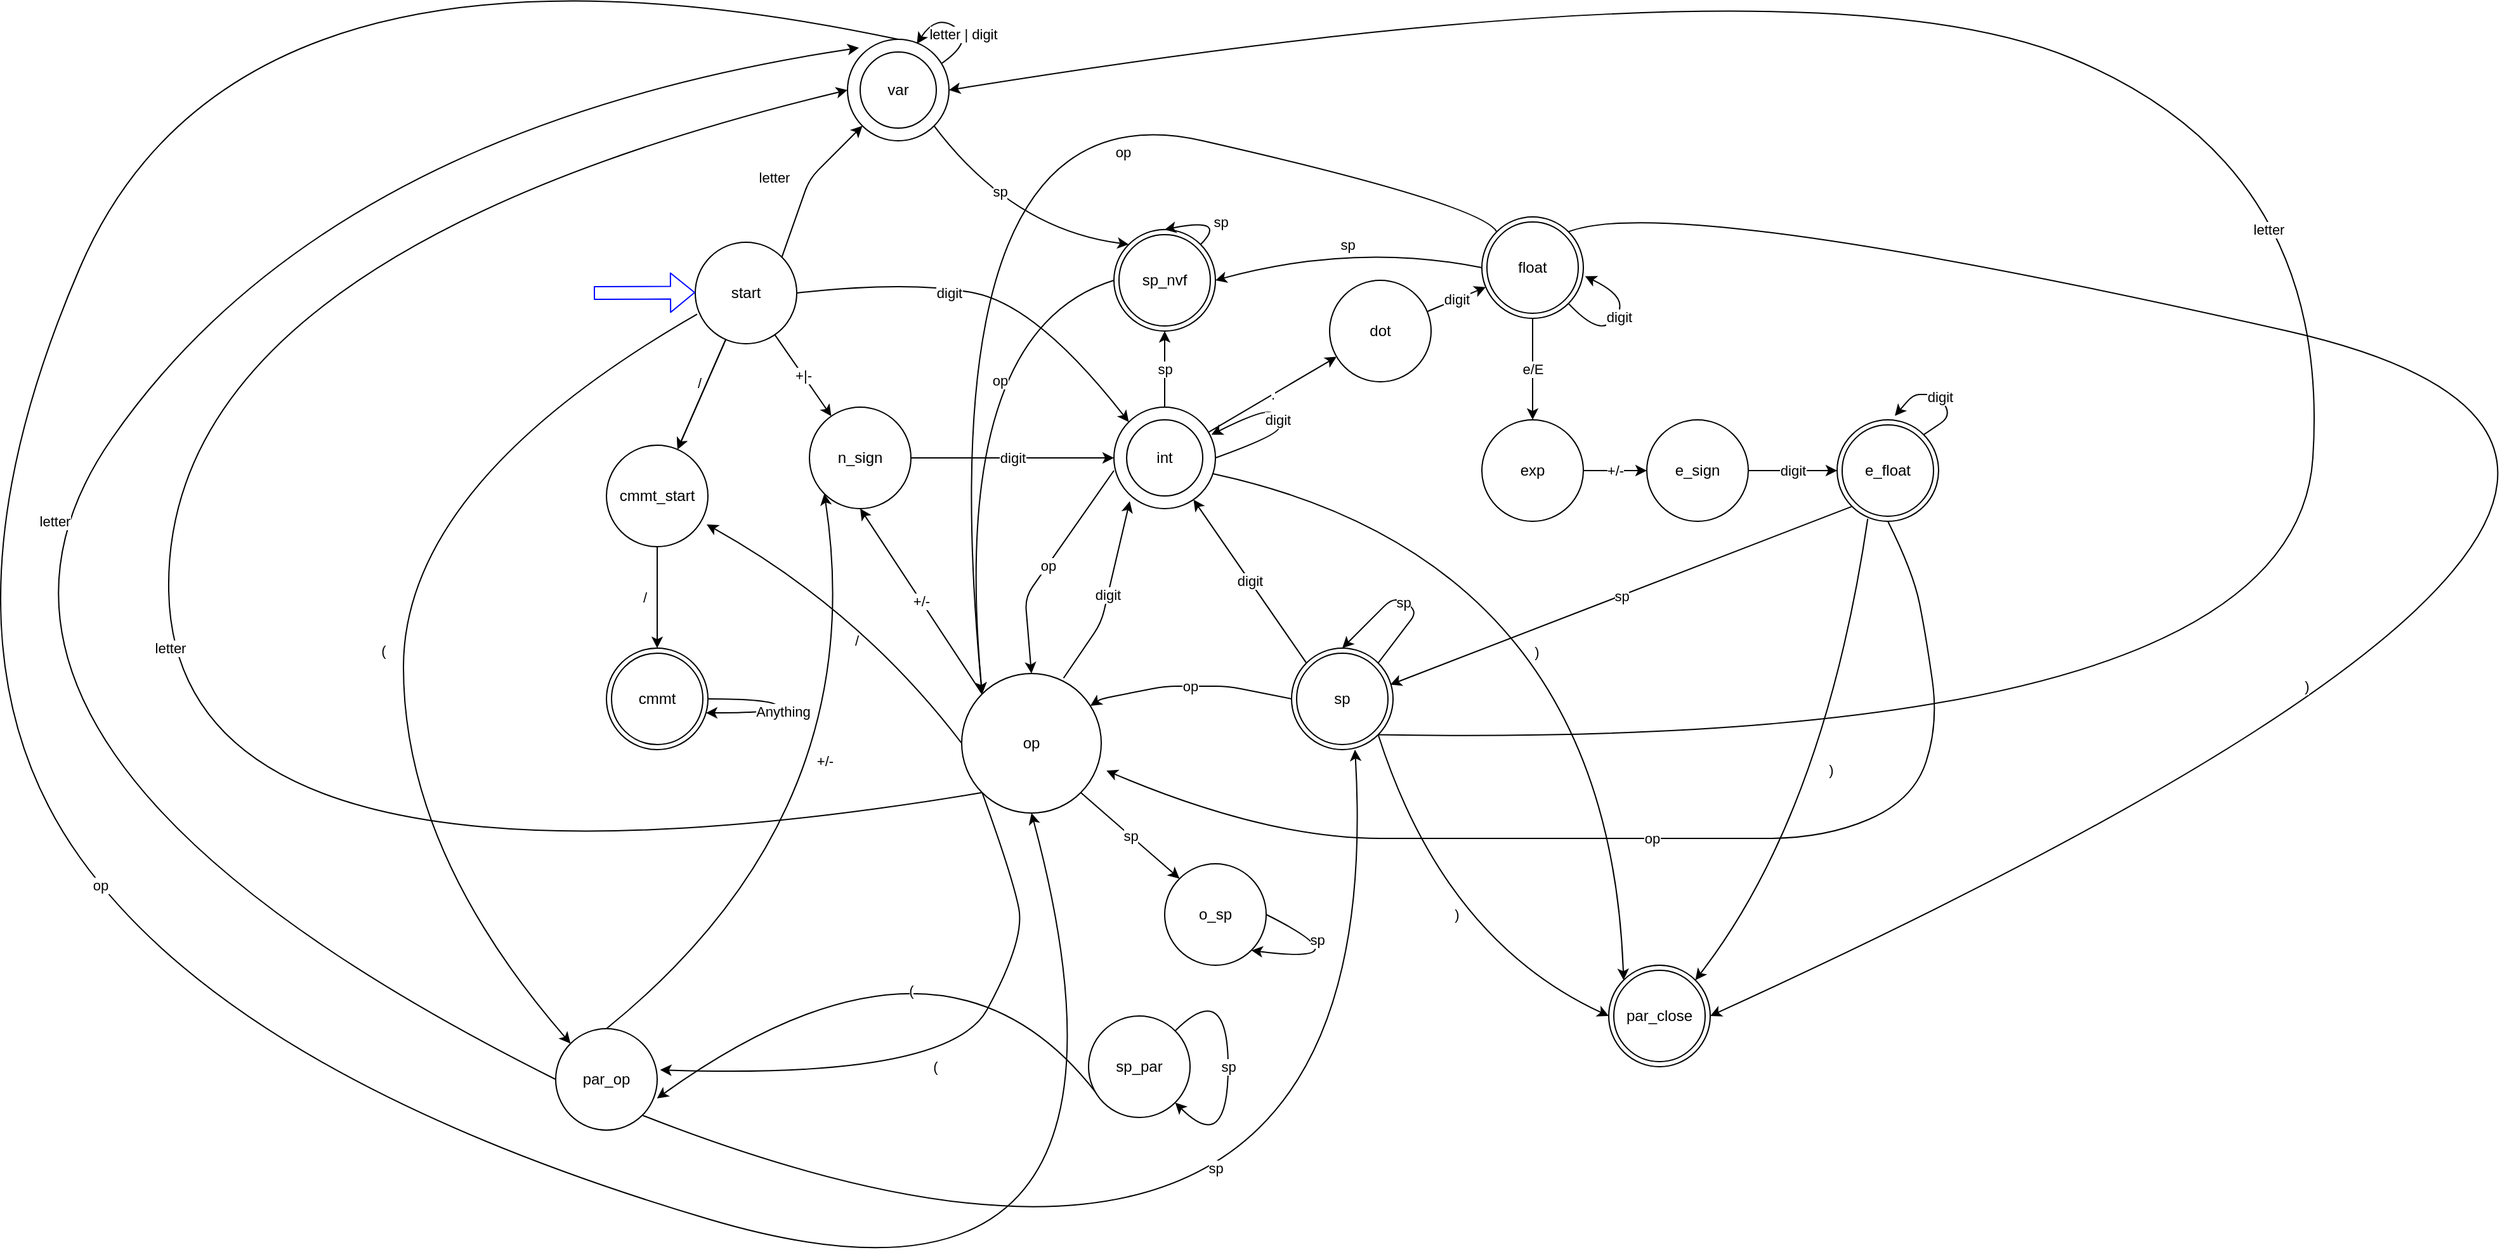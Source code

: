 <mxfile>
    <diagram id="0wO5liZ9OR7lbL87WMWF" name="Page-1">
        <mxGraphModel dx="1876" dy="766" grid="1" gridSize="10" guides="1" tooltips="1" connect="1" arrows="1" fold="1" page="1" pageScale="1" pageWidth="1169" pageHeight="827" math="0" shadow="0">
            <root>
                <mxCell id="0"/>
                <mxCell id="1" parent="0"/>
                <mxCell id="23" value="/" style="edgeStyle=none;html=1;" parent="1" source="2" target="22" edge="1">
                    <mxGeometry x="-0.156" y="-5" relative="1" as="geometry">
                        <mxPoint as="offset"/>
                    </mxGeometry>
                </mxCell>
                <mxCell id="41" value="letter" style="edgeStyle=none;html=1;exitX=1;exitY=0;exitDx=0;exitDy=0;entryX=0;entryY=1;entryDx=0;entryDy=0;strokeColor=default;" parent="1" source="2" target="3" edge="1">
                    <mxGeometry x="-0.102" y="26" relative="1" as="geometry">
                        <Array as="points">
                            <mxPoint x="200" y="450"/>
                        </Array>
                        <mxPoint y="-1" as="offset"/>
                    </mxGeometry>
                </mxCell>
                <mxCell id="51" value="" style="edgeStyle=none;html=1;" parent="1" source="2" target="22" edge="1">
                    <mxGeometry relative="1" as="geometry"/>
                </mxCell>
                <mxCell id="53" value="+|-" style="edgeStyle=none;html=1;" parent="1" source="2" target="52" edge="1">
                    <mxGeometry relative="1" as="geometry"/>
                </mxCell>
                <mxCell id="2" value="start" style="ellipse;whiteSpace=wrap;html=1;aspect=fixed;" parent="1" vertex="1">
                    <mxGeometry x="110" y="500" width="80" height="80" as="geometry"/>
                </mxCell>
                <mxCell id="188" value="sp" style="edgeStyle=none;html=1;exitX=1;exitY=1;exitDx=0;exitDy=0;entryX=0;entryY=0;entryDx=0;entryDy=0;curved=1;" edge="1" parent="1" source="3" target="179">
                    <mxGeometry x="-0.257" y="10" relative="1" as="geometry">
                        <Array as="points">
                            <mxPoint x="360" y="490"/>
                        </Array>
                        <mxPoint as="offset"/>
                    </mxGeometry>
                </mxCell>
                <mxCell id="190" value="op" style="edgeStyle=none;curved=1;html=1;exitX=0.5;exitY=0;exitDx=0;exitDy=0;entryX=0.5;entryY=1;entryDx=0;entryDy=0;" edge="1" parent="1" source="3" target="29">
                    <mxGeometry relative="1" as="geometry">
                        <Array as="points">
                            <mxPoint x="-250" y="230"/>
                            <mxPoint x="-500" y="810"/>
                            <mxPoint x="-250" y="1160"/>
                            <mxPoint x="490" y="1380"/>
                        </Array>
                    </mxGeometry>
                </mxCell>
                <mxCell id="3" value="" style="ellipse;whiteSpace=wrap;html=1;aspect=fixed;" parent="1" vertex="1">
                    <mxGeometry x="230" y="340" width="80" height="80" as="geometry"/>
                </mxCell>
                <mxCell id="4" value="var" style="ellipse;whiteSpace=wrap;html=1;aspect=fixed;" parent="1" vertex="1">
                    <mxGeometry x="240" y="350" width="60" height="60" as="geometry"/>
                </mxCell>
                <mxCell id="34" value="." style="edgeStyle=none;html=1;" parent="1" source="10" target="33" edge="1">
                    <mxGeometry relative="1" as="geometry"/>
                </mxCell>
                <mxCell id="168" style="edgeStyle=none;curved=1;html=1;exitX=0.976;exitY=0.656;exitDx=0;exitDy=0;entryX=0;entryY=0;entryDx=0;entryDy=0;exitPerimeter=0;" parent="1" source="10" target="174" edge="1">
                    <mxGeometry relative="1" as="geometry">
                        <Array as="points">
                            <mxPoint x="830" y="750"/>
                        </Array>
                        <mxPoint x="841.716" y="1081.716" as="targetPoint"/>
                    </mxGeometry>
                </mxCell>
                <mxCell id="170" value=")" style="edgeLabel;html=1;align=center;verticalAlign=middle;resizable=0;points=[];" parent="168" connectable="0" vertex="1">
                    <mxGeometry x="0.185" y="-71" relative="1" as="geometry">
                        <mxPoint x="11" y="3" as="offset"/>
                    </mxGeometry>
                </mxCell>
                <mxCell id="181" value="sp" style="edgeStyle=none;curved=1;html=1;exitX=0.5;exitY=0;exitDx=0;exitDy=0;entryX=0.5;entryY=1;entryDx=0;entryDy=0;strokeColor=default;" parent="1" source="10" target="179" edge="1">
                    <mxGeometry relative="1" as="geometry"/>
                </mxCell>
                <mxCell id="10" value="" style="ellipse;whiteSpace=wrap;html=1;aspect=fixed;" parent="1" vertex="1">
                    <mxGeometry x="440" y="630" width="80" height="80" as="geometry"/>
                </mxCell>
                <mxCell id="32" value="op" style="edgeStyle=none;html=1;entryX=0.5;entryY=0;entryDx=0;entryDy=0;exitX=0;exitY=0.625;exitDx=0;exitDy=0;exitPerimeter=0;" parent="1" source="10" target="29" edge="1">
                    <mxGeometry relative="1" as="geometry">
                        <mxPoint x="480" y="780" as="targetPoint"/>
                        <Array as="points">
                            <mxPoint x="370" y="780"/>
                        </Array>
                    </mxGeometry>
                </mxCell>
                <mxCell id="11" value="int" style="ellipse;whiteSpace=wrap;html=1;aspect=fixed;" parent="1" vertex="1">
                    <mxGeometry x="450" y="640" width="60" height="60" as="geometry"/>
                </mxCell>
                <mxCell id="15" value="" style="curved=1;endArrow=classic;html=1;entryX=0.96;entryY=0.272;entryDx=0;entryDy=0;entryPerimeter=0;exitX=1;exitY=0.5;exitDx=0;exitDy=0;" parent="1" source="10" target="10" edge="1">
                    <mxGeometry width="50" height="50" relative="1" as="geometry">
                        <mxPoint x="510" y="690" as="sourcePoint"/>
                        <mxPoint x="630" y="700" as="targetPoint"/>
                        <Array as="points">
                            <mxPoint x="570" y="652"/>
                            <mxPoint x="570" y="640"/>
                            <mxPoint x="560" y="630"/>
                        </Array>
                    </mxGeometry>
                </mxCell>
                <mxCell id="17" value="digit" style="edgeLabel;html=1;align=center;verticalAlign=middle;resizable=0;points=[];" parent="15" connectable="0" vertex="1">
                    <mxGeometry x="0.041" y="1" relative="1" as="geometry">
                        <mxPoint as="offset"/>
                    </mxGeometry>
                </mxCell>
                <mxCell id="18" value="" style="curved=1;endArrow=classic;html=1;entryX=0.683;entryY=0.045;entryDx=0;entryDy=0;exitX=0.925;exitY=0.239;exitDx=0;exitDy=0;exitPerimeter=0;entryPerimeter=0;" parent="1" source="3" target="3" edge="1">
                    <mxGeometry width="50" height="50" relative="1" as="geometry">
                        <mxPoint x="311.453" y="354.713" as="sourcePoint"/>
                        <mxPoint x="320.0" y="330.0" as="targetPoint"/>
                        <Array as="points">
                            <mxPoint x="330" y="341"/>
                            <mxPoint x="300" y="320"/>
                        </Array>
                    </mxGeometry>
                </mxCell>
                <mxCell id="19" value="letter | digit" style="edgeLabel;html=1;align=center;verticalAlign=middle;resizable=0;points=[];" parent="18" connectable="0" vertex="1">
                    <mxGeometry x="0.041" y="1" relative="1" as="geometry">
                        <mxPoint x="6" y="4" as="offset"/>
                    </mxGeometry>
                </mxCell>
                <mxCell id="25" value="/" style="edgeStyle=none;html=1;entryX=0.5;entryY=0;entryDx=0;entryDy=0;" parent="1" source="22" target="147" edge="1">
                    <mxGeometry y="-10" relative="1" as="geometry">
                        <mxPoint as="offset"/>
                        <mxPoint x="80" y="820" as="targetPoint"/>
                    </mxGeometry>
                </mxCell>
                <mxCell id="82" value="(" style="edgeStyle=none;html=1;exitX=0.019;exitY=0.708;exitDx=0;exitDy=0;entryX=0;entryY=0;entryDx=0;entryDy=0;curved=1;exitPerimeter=0;" parent="1" source="2" target="80" edge="1">
                    <mxGeometry x="0.052" y="-16" relative="1" as="geometry">
                        <mxPoint as="offset"/>
                        <Array as="points">
                            <mxPoint x="-120" y="690"/>
                            <mxPoint x="-120" y="980"/>
                        </Array>
                    </mxGeometry>
                </mxCell>
                <mxCell id="22" value="cmmt_start" style="ellipse;whiteSpace=wrap;html=1;aspect=fixed;" parent="1" vertex="1">
                    <mxGeometry x="40" y="660" width="80" height="80" as="geometry"/>
                </mxCell>
                <mxCell id="43" value="digit" style="edgeStyle=none;html=1;exitX=0.73;exitY=0.033;exitDx=0;exitDy=0;exitPerimeter=0;entryX=0.156;entryY=0.927;entryDx=0;entryDy=0;entryPerimeter=0;" parent="1" source="29" target="10" edge="1">
                    <mxGeometry relative="1" as="geometry">
                        <mxPoint x="480" y="710.0" as="targetPoint"/>
                        <Array as="points">
                            <mxPoint x="430" y="800"/>
                        </Array>
                    </mxGeometry>
                </mxCell>
                <mxCell id="79" value="+/-" style="edgeStyle=none;html=1;exitX=0;exitY=0;exitDx=0;exitDy=0;entryX=0.5;entryY=1;entryDx=0;entryDy=0;" parent="1" source="29" target="52" edge="1">
                    <mxGeometry relative="1" as="geometry"/>
                </mxCell>
                <mxCell id="85" value="(" style="edgeStyle=none;html=1;exitX=0;exitY=1;exitDx=0;exitDy=0;entryX=1.029;entryY=0.406;entryDx=0;entryDy=0;curved=1;entryPerimeter=0;" parent="1" source="29" target="80" edge="1">
                    <mxGeometry x="0.024" y="-15" relative="1" as="geometry">
                        <Array as="points">
                            <mxPoint x="360" y="1000"/>
                            <mxPoint x="370" y="1050"/>
                            <mxPoint x="310" y="1160"/>
                        </Array>
                        <mxPoint as="offset"/>
                    </mxGeometry>
                </mxCell>
                <mxCell id="149" value="/" style="edgeStyle=none;curved=1;html=1;exitX=0;exitY=0.5;exitDx=0;exitDy=0;entryX=0.988;entryY=0.781;entryDx=0;entryDy=0;strokeColor=default;entryPerimeter=0;" parent="1" source="29" target="22" edge="1">
                    <mxGeometry x="-0.155" y="17" relative="1" as="geometry">
                        <Array as="points">
                            <mxPoint x="240" y="790"/>
                        </Array>
                        <mxPoint as="offset"/>
                    </mxGeometry>
                </mxCell>
                <mxCell id="154" value="sp" style="edgeStyle=none;curved=1;html=1;exitX=1;exitY=1;exitDx=0;exitDy=0;entryX=0;entryY=0;entryDx=0;entryDy=0;" parent="1" source="29" target="191" edge="1">
                    <mxGeometry relative="1" as="geometry">
                        <mxPoint x="490" y="1000" as="targetPoint"/>
                    </mxGeometry>
                </mxCell>
                <mxCell id="155" value="letter" style="edgeStyle=none;html=1;exitX=0;exitY=1;exitDx=0;exitDy=0;entryX=0;entryY=0.5;entryDx=0;entryDy=0;curved=1;" parent="1" source="29" target="3" edge="1">
                    <mxGeometry relative="1" as="geometry">
                        <mxPoint x="260" y="490" as="targetPoint"/>
                        <Array as="points">
                            <mxPoint x="-300" y="1040"/>
                            <mxPoint x="-310" y="510"/>
                        </Array>
                    </mxGeometry>
                </mxCell>
                <mxCell id="29" value="op" style="ellipse;whiteSpace=wrap;html=1;aspect=fixed;" parent="1" vertex="1">
                    <mxGeometry x="320" y="840" width="110" height="110" as="geometry"/>
                </mxCell>
                <mxCell id="36" value="digit" style="edgeStyle=none;html=1;" parent="1" source="33" target="63" edge="1">
                    <mxGeometry relative="1" as="geometry">
                        <mxPoint x="730.0" y="530.0" as="targetPoint"/>
                    </mxGeometry>
                </mxCell>
                <mxCell id="33" value="dot" style="ellipse;whiteSpace=wrap;html=1;aspect=fixed;" parent="1" vertex="1">
                    <mxGeometry x="610" y="530" width="80" height="80" as="geometry"/>
                </mxCell>
                <mxCell id="37" value="" style="curved=1;endArrow=classic;html=1;entryX=1.017;entryY=0.585;entryDx=0;entryDy=0;exitX=1;exitY=1;exitDx=0;exitDy=0;entryPerimeter=0;" parent="1" source="63" target="63" edge="1">
                    <mxGeometry width="50" height="50" relative="1" as="geometry">
                        <mxPoint x="800.005" y="554.988" as="sourcePoint"/>
                        <mxPoint x="808.77" y="530" as="targetPoint"/>
                        <Array as="points">
                            <mxPoint x="818.77" y="570"/>
                            <mxPoint x="838.77" y="560"/>
                            <mxPoint x="838.77" y="540"/>
                        </Array>
                    </mxGeometry>
                </mxCell>
                <mxCell id="38" value="digit" style="edgeLabel;html=1;align=center;verticalAlign=middle;resizable=0;points=[];" parent="37" connectable="0" vertex="1">
                    <mxGeometry x="0.041" y="1" relative="1" as="geometry">
                        <mxPoint as="offset"/>
                    </mxGeometry>
                </mxCell>
                <mxCell id="44" value="digit" style="curved=1;endArrow=classic;html=1;exitX=1;exitY=0.5;exitDx=0;exitDy=0;entryX=0;entryY=0;entryDx=0;entryDy=0;" parent="1" source="2" target="10" edge="1">
                    <mxGeometry x="-0.21" y="-4" width="50" height="50" relative="1" as="geometry">
                        <mxPoint x="350" y="540" as="sourcePoint"/>
                        <mxPoint x="400" y="490" as="targetPoint"/>
                        <Array as="points">
                            <mxPoint x="280" y="530"/>
                            <mxPoint x="380" y="550"/>
                        </Array>
                        <mxPoint as="offset"/>
                    </mxGeometry>
                </mxCell>
                <mxCell id="54" value="digit" style="edgeStyle=none;html=1;exitX=1;exitY=0.5;exitDx=0;exitDy=0;entryX=0;entryY=0.5;entryDx=0;entryDy=0;" parent="1" source="52" target="10" edge="1">
                    <mxGeometry relative="1" as="geometry"/>
                </mxCell>
                <mxCell id="52" value="n_sign" style="ellipse;whiteSpace=wrap;html=1;aspect=fixed;" parent="1" vertex="1">
                    <mxGeometry x="200" y="630" width="80" height="80" as="geometry"/>
                </mxCell>
                <mxCell id="62" value="op" style="edgeStyle=none;html=1;exitX=0;exitY=0.5;exitDx=0;exitDy=0;" parent="1" source="57" target="29" edge="1">
                    <mxGeometry relative="1" as="geometry">
                        <Array as="points">
                            <mxPoint x="530" y="850"/>
                            <mxPoint x="480" y="850"/>
                            <mxPoint x="430" y="860"/>
                        </Array>
                    </mxGeometry>
                </mxCell>
                <mxCell id="153" value="digit" style="edgeStyle=none;curved=1;html=1;exitX=0;exitY=0;exitDx=0;exitDy=0;" parent="1" source="57" target="10" edge="1">
                    <mxGeometry relative="1" as="geometry"/>
                </mxCell>
                <mxCell id="156" value="letter" style="edgeStyle=none;html=1;exitX=1;exitY=1;exitDx=0;exitDy=0;entryX=1;entryY=0.5;entryDx=0;entryDy=0;curved=1;" parent="1" source="57" target="3" edge="1">
                    <mxGeometry x="-0.024" y="47" relative="1" as="geometry">
                        <Array as="points">
                            <mxPoint x="1370" y="900"/>
                            <mxPoint x="1400" y="440"/>
                            <mxPoint x="990" y="270"/>
                        </Array>
                        <mxPoint as="offset"/>
                    </mxGeometry>
                </mxCell>
                <mxCell id="171" value=")" style="edgeStyle=none;curved=1;html=1;exitX=1;exitY=1;exitDx=0;exitDy=0;entryX=0;entryY=0.5;entryDx=0;entryDy=0;strokeColor=default;" parent="1" source="57" target="174" edge="1">
                    <mxGeometry x="-0.017" y="16" relative="1" as="geometry">
                        <Array as="points">
                            <mxPoint x="700" y="1050"/>
                        </Array>
                        <mxPoint as="offset"/>
                        <mxPoint x="830" y="1110" as="targetPoint"/>
                    </mxGeometry>
                </mxCell>
                <mxCell id="57" value="sp" style="ellipse;shape=doubleEllipse;whiteSpace=wrap;html=1;aspect=fixed;" parent="1" vertex="1">
                    <mxGeometry x="580" y="820" width="80" height="80" as="geometry"/>
                </mxCell>
                <mxCell id="60" value="sp" style="edgeStyle=none;html=1;exitX=1;exitY=0;exitDx=0;exitDy=0;entryX=0.5;entryY=0;entryDx=0;entryDy=0;" parent="1" source="57" target="57" edge="1">
                    <mxGeometry relative="1" as="geometry">
                        <Array as="points">
                            <mxPoint x="680" y="790"/>
                            <mxPoint x="660" y="780"/>
                        </Array>
                    </mxGeometry>
                </mxCell>
                <mxCell id="65" value="e/E" style="edgeStyle=none;html=1;entryX=0.5;entryY=0;entryDx=0;entryDy=0;" parent="1" source="63" target="66" edge="1">
                    <mxGeometry relative="1" as="geometry">
                        <mxPoint x="770" y="640.0" as="targetPoint"/>
                    </mxGeometry>
                </mxCell>
                <mxCell id="167" value=")" style="edgeStyle=none;curved=1;html=1;exitX=1;exitY=0;exitDx=0;exitDy=0;entryX=1;entryY=0.5;entryDx=0;entryDy=0;strokeColor=default;" parent="1" source="63" target="174" edge="1">
                    <mxGeometry x="0.494" y="-41" relative="1" as="geometry">
                        <Array as="points">
                            <mxPoint x="880" y="460"/>
                            <mxPoint x="1850" y="680"/>
                        </Array>
                        <mxPoint as="offset"/>
                        <mxPoint x="898.284" y="1138.284" as="targetPoint"/>
                    </mxGeometry>
                </mxCell>
                <mxCell id="176" value="op" style="edgeStyle=none;curved=1;html=1;exitX=0;exitY=0;exitDx=0;exitDy=0;entryX=0;entryY=0;entryDx=0;entryDy=0;strokeColor=default;" parent="1" source="63" target="29" edge="1">
                    <mxGeometry x="-0.357" y="23" relative="1" as="geometry">
                        <Array as="points">
                            <mxPoint x="730" y="470"/>
                            <mxPoint x="290" y="370"/>
                        </Array>
                        <mxPoint as="offset"/>
                    </mxGeometry>
                </mxCell>
                <mxCell id="183" value="sp" style="edgeStyle=none;curved=1;html=1;exitX=0;exitY=0.5;exitDx=0;exitDy=0;entryX=1;entryY=0.5;entryDx=0;entryDy=0;strokeColor=default;" parent="1" source="63" target="179" edge="1">
                    <mxGeometry relative="1" as="geometry">
                        <Array as="points">
                            <mxPoint x="630" y="500"/>
                        </Array>
                    </mxGeometry>
                </mxCell>
                <mxCell id="63" value="float" style="ellipse;shape=doubleEllipse;whiteSpace=wrap;html=1;aspect=fixed;" parent="1" vertex="1">
                    <mxGeometry x="730" y="480" width="80" height="80" as="geometry"/>
                </mxCell>
                <mxCell id="73" value="+/-" style="edgeStyle=none;html=1;exitX=1;exitY=0.5;exitDx=0;exitDy=0;entryX=0;entryY=0.5;entryDx=0;entryDy=0;" parent="1" source="66" target="70" edge="1">
                    <mxGeometry relative="1" as="geometry"/>
                </mxCell>
                <mxCell id="66" value="exp" style="ellipse;whiteSpace=wrap;html=1;aspect=fixed;" parent="1" vertex="1">
                    <mxGeometry x="730" y="640" width="80" height="80" as="geometry"/>
                </mxCell>
                <mxCell id="75" value="digit" style="edgeStyle=none;html=1;exitX=1;exitY=0.5;exitDx=0;exitDy=0;entryX=0;entryY=0.5;entryDx=0;entryDy=0;" parent="1" source="70" target="74" edge="1">
                    <mxGeometry relative="1" as="geometry"/>
                </mxCell>
                <mxCell id="70" value="e_sign" style="ellipse;whiteSpace=wrap;html=1;aspect=fixed;" parent="1" vertex="1">
                    <mxGeometry x="860" y="640" width="80" height="80" as="geometry"/>
                </mxCell>
                <mxCell id="77" value="sp" style="edgeStyle=none;html=1;exitX=0;exitY=1;exitDx=0;exitDy=0;entryX=0.973;entryY=0.36;entryDx=0;entryDy=0;entryPerimeter=0;" parent="1" source="74" target="57" edge="1">
                    <mxGeometry relative="1" as="geometry"/>
                </mxCell>
                <mxCell id="78" value="op" style="edgeStyle=none;html=1;exitX=0.5;exitY=1;exitDx=0;exitDy=0;entryX=1.037;entryY=0.696;entryDx=0;entryDy=0;entryPerimeter=0;curved=1;" parent="1" source="74" target="29" edge="1">
                    <mxGeometry relative="1" as="geometry">
                        <mxPoint x="1049.588" y="970" as="targetPoint"/>
                        <Array as="points">
                            <mxPoint x="1070" y="760"/>
                            <mxPoint x="1080" y="810"/>
                            <mxPoint x="1090" y="880"/>
                            <mxPoint x="1070" y="940"/>
                            <mxPoint x="1000" y="970"/>
                            <mxPoint x="910" y="970"/>
                            <mxPoint x="740" y="970"/>
                            <mxPoint x="560" y="970"/>
                        </Array>
                    </mxGeometry>
                </mxCell>
                <mxCell id="166" value=")" style="edgeStyle=none;curved=1;html=1;exitX=0.302;exitY=0.975;exitDx=0;exitDy=0;entryX=1;entryY=0;entryDx=0;entryDy=0;exitPerimeter=0;" parent="1" source="74" target="174" edge="1">
                    <mxGeometry relative="1" as="geometry">
                        <Array as="points">
                            <mxPoint x="1000" y="950"/>
                        </Array>
                        <mxPoint x="898.284" y="1081.716" as="targetPoint"/>
                    </mxGeometry>
                </mxCell>
                <mxCell id="74" value="e_float" style="ellipse;shape=doubleEllipse;whiteSpace=wrap;html=1;aspect=fixed;" parent="1" vertex="1">
                    <mxGeometry x="1010" y="640" width="80" height="80" as="geometry"/>
                </mxCell>
                <mxCell id="76" value="digit" style="edgeStyle=none;html=1;exitX=1;exitY=0;exitDx=0;exitDy=0;entryX=0.569;entryY=-0.039;entryDx=0;entryDy=0;entryPerimeter=0;" parent="1" source="74" target="74" edge="1">
                    <mxGeometry relative="1" as="geometry">
                        <Array as="points">
                            <mxPoint x="1100" y="637"/>
                            <mxPoint x="1090" y="620"/>
                            <mxPoint x="1070" y="620"/>
                        </Array>
                    </mxGeometry>
                </mxCell>
                <mxCell id="163" value="+/-" style="edgeStyle=none;curved=1;html=1;exitX=0.5;exitY=0;exitDx=0;exitDy=0;entryX=0;entryY=1;entryDx=0;entryDy=0;strokeColor=default;" parent="1" source="80" target="52" edge="1">
                    <mxGeometry x="0.202" y="32" relative="1" as="geometry">
                        <Array as="points">
                            <mxPoint x="250" y="950"/>
                        </Array>
                        <mxPoint y="-1" as="offset"/>
                    </mxGeometry>
                </mxCell>
                <mxCell id="164" value="sp" style="edgeStyle=none;curved=1;html=1;exitX=1;exitY=1;exitDx=0;exitDy=0;" parent="1" source="80" edge="1">
                    <mxGeometry x="-0.246" y="126" relative="1" as="geometry">
                        <mxPoint x="630" y="900" as="targetPoint"/>
                        <Array as="points">
                            <mxPoint x="660" y="1420"/>
                        </Array>
                        <mxPoint as="offset"/>
                    </mxGeometry>
                </mxCell>
                <mxCell id="165" value="letter" style="edgeStyle=none;html=1;exitX=0;exitY=0.5;exitDx=0;exitDy=0;entryX=0.113;entryY=0.083;entryDx=0;entryDy=0;entryPerimeter=0;curved=1;" parent="1" source="80" target="3" edge="1">
                    <mxGeometry relative="1" as="geometry">
                        <Array as="points">
                            <mxPoint x="-520" y="900"/>
                            <mxPoint x="-180" y="410"/>
                        </Array>
                    </mxGeometry>
                </mxCell>
                <mxCell id="80" value="par_op" style="ellipse;whiteSpace=wrap;html=1;aspect=fixed;" parent="1" vertex="1">
                    <mxGeometry y="1120" width="80" height="80" as="geometry"/>
                </mxCell>
                <mxCell id="147" value="cmmt" style="ellipse;shape=doubleEllipse;whiteSpace=wrap;html=1;aspect=fixed;" parent="1" vertex="1">
                    <mxGeometry x="40" y="820" width="80" height="80" as="geometry"/>
                </mxCell>
                <mxCell id="148" value="Anything" style="edgeStyle=none;curved=1;html=1;exitX=1;exitY=0.5;exitDx=0;exitDy=0;entryX=0.98;entryY=0.638;entryDx=0;entryDy=0;entryPerimeter=0;" parent="1" source="147" target="147" edge="1">
                    <mxGeometry relative="1" as="geometry">
                        <Array as="points">
                            <mxPoint x="170" y="860"/>
                            <mxPoint x="180" y="871"/>
                        </Array>
                    </mxGeometry>
                </mxCell>
                <mxCell id="159" value="(" style="edgeStyle=none;curved=1;html=1;exitX=0;exitY=1;exitDx=0;exitDy=0;entryX=0.998;entryY=0.688;entryDx=0;entryDy=0;entryPerimeter=0;" parent="1" source="158" target="80" edge="1">
                    <mxGeometry x="0.135" y="48" relative="1" as="geometry">
                        <Array as="points">
                            <mxPoint x="310" y="1010"/>
                        </Array>
                        <mxPoint as="offset"/>
                    </mxGeometry>
                </mxCell>
                <mxCell id="158" value="sp_par" style="ellipse;whiteSpace=wrap;html=1;aspect=fixed;" parent="1" vertex="1">
                    <mxGeometry x="420" y="1110" width="80" height="80" as="geometry"/>
                </mxCell>
                <mxCell id="161" value="sp" style="edgeStyle=none;curved=1;html=1;exitX=1;exitY=0;exitDx=0;exitDy=0;" parent="1" source="158" target="158" edge="1">
                    <mxGeometry relative="1" as="geometry">
                        <Array as="points">
                            <mxPoint x="530" y="1080"/>
                        </Array>
                    </mxGeometry>
                </mxCell>
                <mxCell id="174" value="par_close" style="ellipse;shape=doubleEllipse;whiteSpace=wrap;html=1;aspect=fixed;" parent="1" vertex="1">
                    <mxGeometry x="830" y="1070" width="80" height="80" as="geometry"/>
                </mxCell>
                <mxCell id="182" value="op" style="edgeStyle=none;curved=1;html=1;exitX=0;exitY=0.5;exitDx=0;exitDy=0;entryX=0;entryY=0;entryDx=0;entryDy=0;strokeColor=default;" parent="1" source="179" target="29" edge="1">
                    <mxGeometry x="-0.159" y="36" relative="1" as="geometry">
                        <Array as="points">
                            <mxPoint x="310" y="570"/>
                        </Array>
                        <mxPoint as="offset"/>
                    </mxGeometry>
                </mxCell>
                <mxCell id="179" value="sp_nvf" style="ellipse;shape=doubleEllipse;whiteSpace=wrap;html=1;aspect=fixed;" parent="1" vertex="1">
                    <mxGeometry x="440" y="490" width="80" height="80" as="geometry"/>
                </mxCell>
                <mxCell id="180" value="sp" style="edgeStyle=none;curved=1;html=1;exitX=1;exitY=0;exitDx=0;exitDy=0;entryX=0.5;entryY=0;entryDx=0;entryDy=0;strokeColor=default;" parent="1" source="179" target="179" edge="1">
                    <mxGeometry x="-0.438" y="1" relative="1" as="geometry">
                        <Array as="points">
                            <mxPoint x="530" y="480"/>
                        </Array>
                        <mxPoint y="-1" as="offset"/>
                    </mxGeometry>
                </mxCell>
                <mxCell id="187" value="" style="edgeStyle=none;html=1;entryX=0;entryY=0.5;entryDx=0;entryDy=0;strokeColor=#0008FF;shape=flexArrow;" parent="1" edge="1">
                    <mxGeometry relative="1" as="geometry">
                        <mxPoint x="30" y="540.06" as="sourcePoint"/>
                        <mxPoint x="110" y="539.63" as="targetPoint"/>
                    </mxGeometry>
                </mxCell>
                <mxCell id="191" value="o_sp" style="ellipse;whiteSpace=wrap;html=1;aspect=fixed;" vertex="1" parent="1">
                    <mxGeometry x="480" y="990" width="80" height="80" as="geometry"/>
                </mxCell>
                <mxCell id="192" value="sp" style="edgeStyle=none;curved=1;html=1;exitX=1;exitY=0.5;exitDx=0;exitDy=0;entryX=1;entryY=1;entryDx=0;entryDy=0;" edge="1" parent="1" source="191" target="191">
                    <mxGeometry x="-0.508" relative="1" as="geometry">
                        <Array as="points">
                            <mxPoint x="640" y="1070"/>
                        </Array>
                        <mxPoint as="offset"/>
                    </mxGeometry>
                </mxCell>
            </root>
        </mxGraphModel>
    </diagram>
</mxfile>
